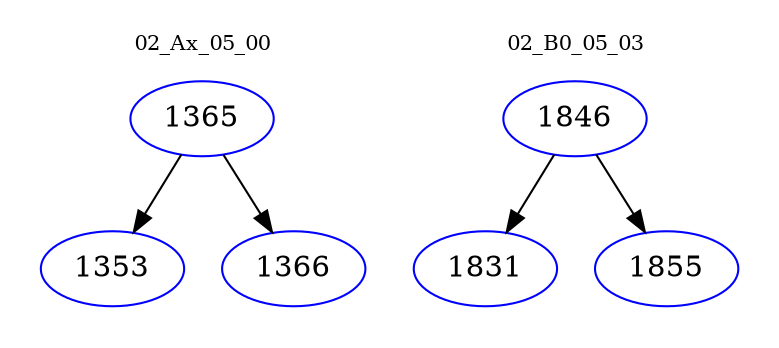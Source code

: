 digraph{
subgraph cluster_0 {
color = white
label = "02_Ax_05_00";
fontsize=10;
T0_1365 [label="1365", color="blue"]
T0_1365 -> T0_1353 [color="black"]
T0_1353 [label="1353", color="blue"]
T0_1365 -> T0_1366 [color="black"]
T0_1366 [label="1366", color="blue"]
}
subgraph cluster_1 {
color = white
label = "02_B0_05_03";
fontsize=10;
T1_1846 [label="1846", color="blue"]
T1_1846 -> T1_1831 [color="black"]
T1_1831 [label="1831", color="blue"]
T1_1846 -> T1_1855 [color="black"]
T1_1855 [label="1855", color="blue"]
}
}
